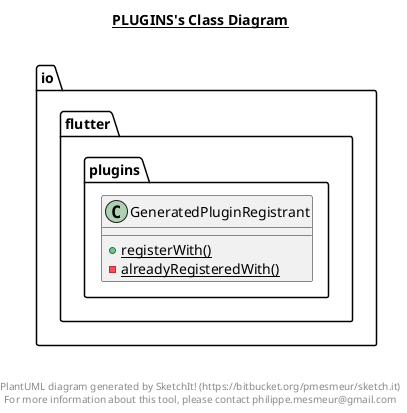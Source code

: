 @startuml

title __PLUGINS's Class Diagram__\n

  namespace io.flutter.plugins {
    class io.flutter.plugins.GeneratedPluginRegistrant {
        {static} + registerWith()
        {static} - alreadyRegisteredWith()
    }
  }
  



right footer


PlantUML diagram generated by SketchIt! (https://bitbucket.org/pmesmeur/sketch.it)
For more information about this tool, please contact philippe.mesmeur@gmail.com
endfooter

@enduml

